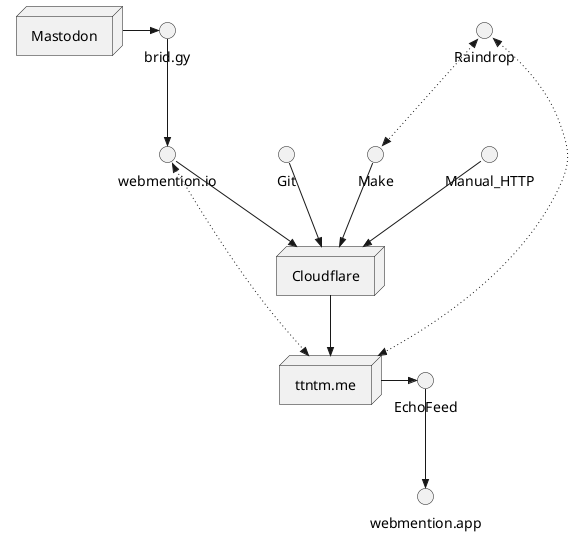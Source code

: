 @startuml "Architecture - ttntm.me"

'last update: 2025-02-26

'node setup
  node Cloudflare
  node Mastodon
  node ttntm.me

'ci/cd
  Cloudflare -->> ttntm.me
  Git -->> Cloudflare
  Make -->> Cloudflare
  Manual_HTTP -->> Cloudflare
  webmention.io -->> Cloudflare

'Mastodon
  ' brid.gy -->> Mastodon
  brid.gy -->> webmention.io
  Mastodon -right->> brid.gy
  ' ttntm.me -->> brid.gy

'Raindrop
  Raindrop <<-[dotted]->> Make
  Raindrop <<-[dotted]->> ttntm.me

'Webmentions
  EchoFeed -->> webmention.app
  webmention.io <<-[dotted]->> ttntm.me
  ttntm.me -right->> EchoFeed

@enduml